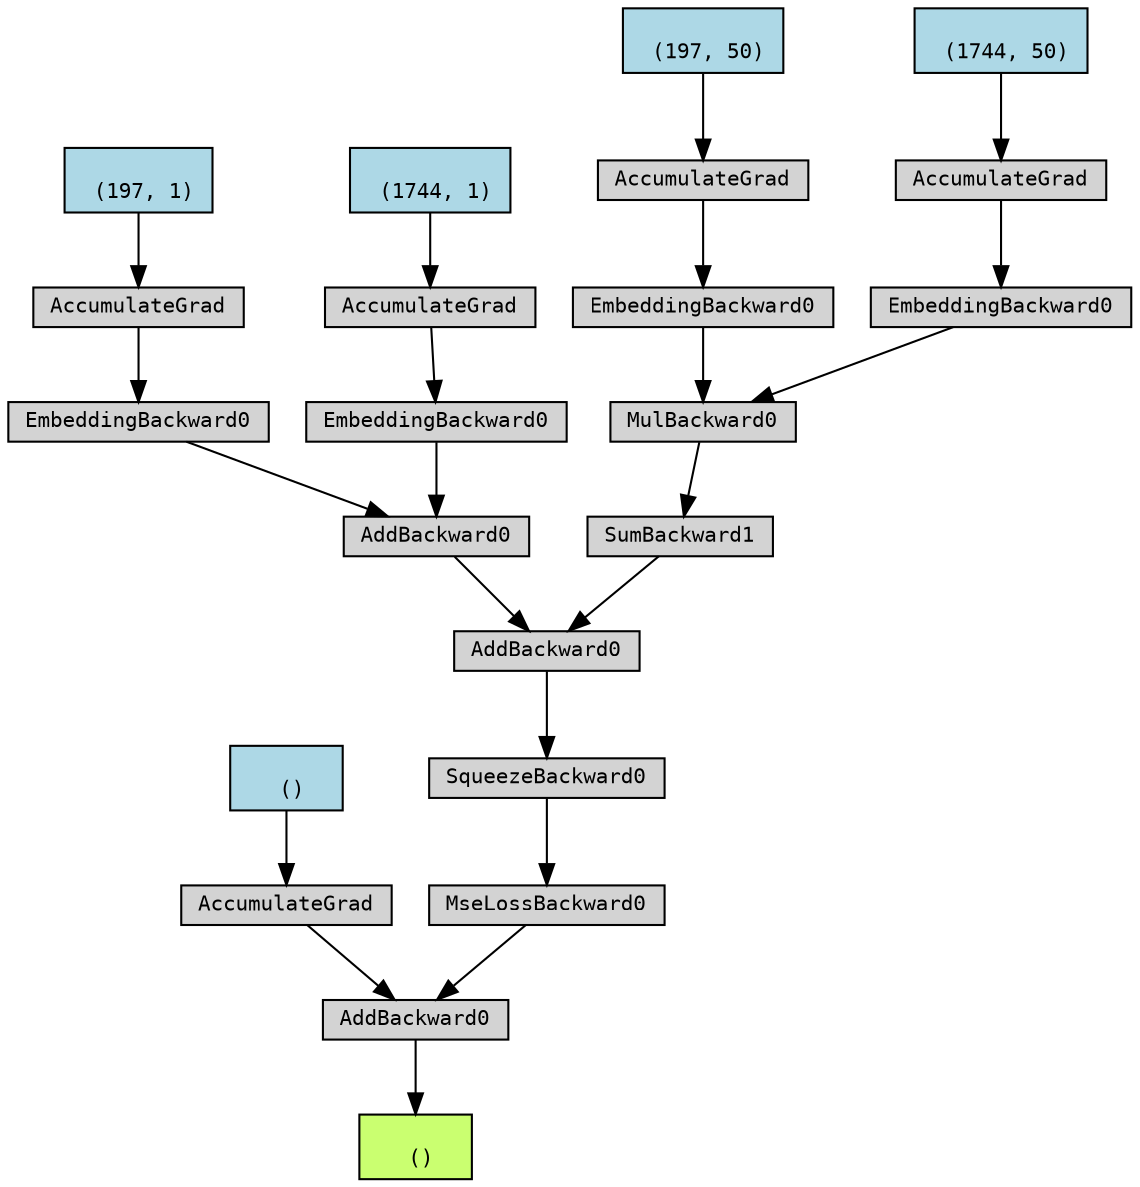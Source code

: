 digraph {
	graph [size="12,12"]
	node [align=left fontname=monospace fontsize=10 height=0.2 ranksep=0.1 shape=box style=filled]
	5536392000 [label="
 ()" fillcolor=darkolivegreen1]
	5535891856 [label=AddBackward0]
	5535891904 -> 5535891856
	5522781136 [label="
 ()" fillcolor=lightblue]
	5522781136 -> 5535891904
	5535891904 [label=AccumulateGrad]
	5535891760 -> 5535891856
	5535891760 [label=MseLossBackward0]
	5535891952 -> 5535891760
	5535891952 [label=SqueezeBackward0]
	5535892144 -> 5535891952
	5535892144 [label=AddBackward0]
	5535892240 -> 5535892144
	5535892240 [label=AddBackward0]
	5535892384 -> 5535892240
	5535892384 [label=EmbeddingBackward0]
	5535892528 -> 5535892384
	5524480192 [label="
 (197, 1)" fillcolor=lightblue]
	5524480192 -> 5535892528
	5535892528 [label=AccumulateGrad]
	5535892336 -> 5535892240
	5535892336 [label=EmbeddingBackward0]
	5535892624 -> 5535892336
	5527110736 [label="
 (1744, 1)" fillcolor=lightblue]
	5527110736 -> 5535892624
	5535892624 [label=AccumulateGrad]
	5535892192 -> 5535892144
	5535892192 [label=SumBackward1]
	5535892720 -> 5535892192
	5535892720 [label=MulBackward0]
	5535892480 -> 5535892720
	5535892480 [label=EmbeddingBackward0]
	5535892864 -> 5535892480
	5523422192 [label="
 (197, 50)" fillcolor=lightblue]
	5523422192 -> 5535892864
	5535892864 [label=AccumulateGrad]
	5535892432 -> 5535892720
	5535892432 [label=EmbeddingBackward0]
	5535892960 -> 5535892432
	4547387664 [label="
 (1744, 50)" fillcolor=lightblue]
	4547387664 -> 5535892960
	5535892960 [label=AccumulateGrad]
	5535891856 -> 5536392000
}
